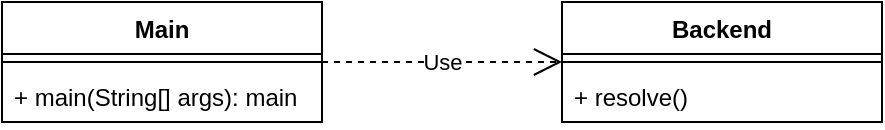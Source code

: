<mxfile version="21.1.8" type="device">
  <diagram name="Page-1" id="SgYQN86NCgM5URA6LFeJ">
    <mxGraphModel dx="1432" dy="820" grid="1" gridSize="10" guides="1" tooltips="1" connect="1" arrows="1" fold="1" page="1" pageScale="1" pageWidth="850" pageHeight="1100" math="0" shadow="0">
      <root>
        <mxCell id="0" />
        <mxCell id="1" parent="0" />
        <mxCell id="RZ3dmuCCWdsVL87AeFMS-1" value="Main" style="swimlane;fontStyle=1;align=center;verticalAlign=top;childLayout=stackLayout;horizontal=1;startSize=26;horizontalStack=0;resizeParent=1;resizeParentMax=0;resizeLast=0;collapsible=1;marginBottom=0;whiteSpace=wrap;html=1;" vertex="1" parent="1">
          <mxGeometry x="80" y="80" width="160" height="60" as="geometry" />
        </mxCell>
        <mxCell id="RZ3dmuCCWdsVL87AeFMS-3" value="" style="line;strokeWidth=1;fillColor=none;align=left;verticalAlign=middle;spacingTop=-1;spacingLeft=3;spacingRight=3;rotatable=0;labelPosition=right;points=[];portConstraint=eastwest;strokeColor=inherit;" vertex="1" parent="RZ3dmuCCWdsVL87AeFMS-1">
          <mxGeometry y="26" width="160" height="8" as="geometry" />
        </mxCell>
        <mxCell id="RZ3dmuCCWdsVL87AeFMS-4" value="+ main(String[] args): main" style="text;strokeColor=none;fillColor=none;align=left;verticalAlign=top;spacingLeft=4;spacingRight=4;overflow=hidden;rotatable=0;points=[[0,0.5],[1,0.5]];portConstraint=eastwest;whiteSpace=wrap;html=1;" vertex="1" parent="RZ3dmuCCWdsVL87AeFMS-1">
          <mxGeometry y="34" width="160" height="26" as="geometry" />
        </mxCell>
        <mxCell id="RZ3dmuCCWdsVL87AeFMS-5" value="Backend" style="swimlane;fontStyle=1;align=center;verticalAlign=top;childLayout=stackLayout;horizontal=1;startSize=26;horizontalStack=0;resizeParent=1;resizeParentMax=0;resizeLast=0;collapsible=1;marginBottom=0;whiteSpace=wrap;html=1;" vertex="1" parent="1">
          <mxGeometry x="360" y="80" width="160" height="60" as="geometry" />
        </mxCell>
        <mxCell id="RZ3dmuCCWdsVL87AeFMS-7" value="" style="line;strokeWidth=1;fillColor=none;align=left;verticalAlign=middle;spacingTop=-1;spacingLeft=3;spacingRight=3;rotatable=0;labelPosition=right;points=[];portConstraint=eastwest;strokeColor=inherit;" vertex="1" parent="RZ3dmuCCWdsVL87AeFMS-5">
          <mxGeometry y="26" width="160" height="8" as="geometry" />
        </mxCell>
        <mxCell id="RZ3dmuCCWdsVL87AeFMS-8" value="+ resolve()" style="text;strokeColor=none;fillColor=none;align=left;verticalAlign=top;spacingLeft=4;spacingRight=4;overflow=hidden;rotatable=0;points=[[0,0.5],[1,0.5]];portConstraint=eastwest;whiteSpace=wrap;html=1;" vertex="1" parent="RZ3dmuCCWdsVL87AeFMS-5">
          <mxGeometry y="34" width="160" height="26" as="geometry" />
        </mxCell>
        <mxCell id="RZ3dmuCCWdsVL87AeFMS-10" value="Use" style="endArrow=open;endSize=12;dashed=1;html=1;rounded=0;exitX=1;exitY=0.5;exitDx=0;exitDy=0;" edge="1" parent="1" source="RZ3dmuCCWdsVL87AeFMS-1">
          <mxGeometry width="160" relative="1" as="geometry">
            <mxPoint x="330" y="150" as="sourcePoint" />
            <mxPoint x="360" y="110" as="targetPoint" />
          </mxGeometry>
        </mxCell>
      </root>
    </mxGraphModel>
  </diagram>
</mxfile>
